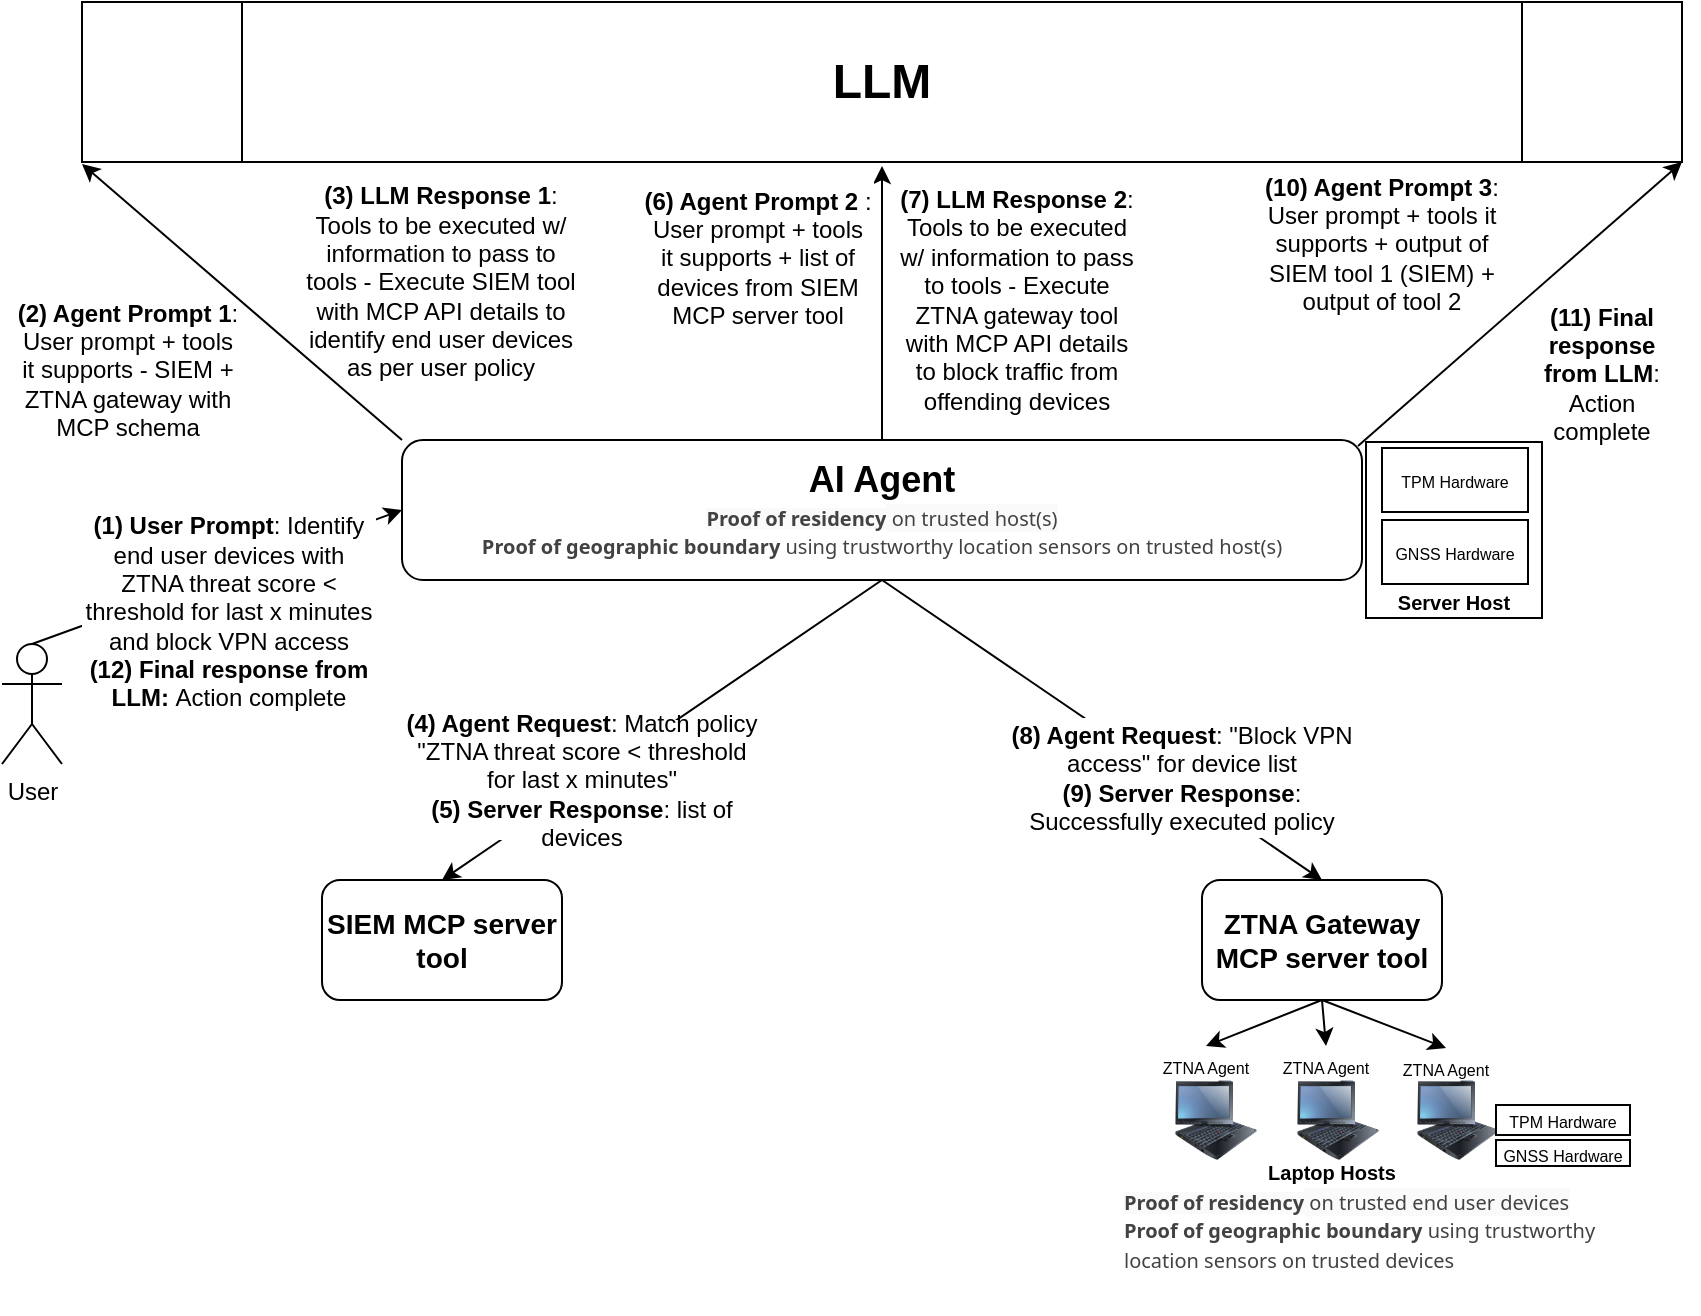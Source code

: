 <mxfile version="27.0.5">
  <diagram name="Page-1" id="xFBABuUxaobWXg4LbbgL">
    <mxGraphModel dx="1226" dy="484" grid="1" gridSize="10" guides="1" tooltips="1" connect="1" arrows="1" fold="1" page="1" pageScale="1" pageWidth="850" pageHeight="1100" math="0" shadow="0">
      <root>
        <mxCell id="0" />
        <mxCell id="1" parent="0" />
        <mxCell id="nGVYVPovc6NEXlwRWxdk-8" value="&lt;div&gt;&lt;font style=&quot;font-size: 10px;&quot;&gt;&lt;br&gt;&lt;/font&gt;&lt;/div&gt;&lt;div&gt;&lt;font style=&quot;font-size: 10px;&quot;&gt;&lt;br&gt;&lt;/font&gt;&lt;/div&gt;&lt;div&gt;&lt;font style=&quot;font-size: 10px;&quot;&gt;&lt;br&gt;&lt;/font&gt;&lt;/div&gt;&lt;div&gt;&lt;font style=&quot;font-size: 10px;&quot;&gt;&lt;br&gt;&lt;/font&gt;&lt;/div&gt;&lt;div&gt;&lt;font style=&quot;font-size: 10px;&quot;&gt;&lt;br&gt;&lt;/font&gt;&lt;/div&gt;&lt;b&gt;&lt;font style=&quot;font-size: 10px;&quot;&gt;Server Host&lt;/font&gt;&lt;/b&gt;" style="whiteSpace=wrap;html=1;aspect=fixed;" vertex="1" parent="1">
          <mxGeometry x="682" y="241" width="88" height="88" as="geometry" />
        </mxCell>
        <mxCell id="Ej8hDgJhuvleFJYb6pgI-1" value="&lt;b&gt;&lt;font style=&quot;font-size: 24px;&quot;&gt;LLM&lt;/font&gt;&lt;/b&gt;" style="shape=process;whiteSpace=wrap;html=1;backgroundOutline=1;" parent="1" vertex="1">
          <mxGeometry x="40" y="21" width="800" height="80" as="geometry" />
        </mxCell>
        <mxCell id="Ej8hDgJhuvleFJYb6pgI-3" value="" style="endArrow=classic;html=1;rounded=0;exitX=0;exitY=0;exitDx=0;exitDy=0;" parent="1" source="9C-nL1wVZKxt1_RIX7sx-7" edge="1">
          <mxGeometry width="50" height="50" relative="1" as="geometry">
            <mxPoint x="176" y="240" as="sourcePoint" />
            <mxPoint x="40" y="102" as="targetPoint" />
          </mxGeometry>
        </mxCell>
        <mxCell id="Ej8hDgJhuvleFJYb6pgI-6" value="&lt;p&gt;&lt;b&gt;&lt;font style=&quot;font-size: 12px;&quot;&gt;(3) LLM Response 1&lt;/font&gt;&lt;/b&gt;: Tools to be executed w/ information to pass to tools - Execute SIEM tool with MCP API details to identify end user devices as per user policy&lt;/p&gt;" style="text;html=1;align=center;verticalAlign=middle;whiteSpace=wrap;rounded=0;" parent="1" vertex="1">
          <mxGeometry x="149" y="101" width="141" height="120" as="geometry" />
        </mxCell>
        <mxCell id="Ej8hDgJhuvleFJYb6pgI-8" value="" style="endArrow=classic;html=1;rounded=0;entryX=0.5;entryY=0;entryDx=0;entryDy=0;exitX=0.5;exitY=1;exitDx=0;exitDy=0;" parent="1" source="9C-nL1wVZKxt1_RIX7sx-7" target="Ej8hDgJhuvleFJYb6pgI-9" edge="1">
          <mxGeometry width="50" height="50" relative="1" as="geometry">
            <mxPoint x="280" y="290" as="sourcePoint" />
            <mxPoint x="515.5" y="170" as="targetPoint" />
          </mxGeometry>
        </mxCell>
        <mxCell id="Ej8hDgJhuvleFJYb6pgI-9" value="&lt;b&gt;&lt;font style=&quot;font-size: 14px;&quot;&gt;SIEM MCP server tool&lt;/font&gt;&lt;/b&gt;" style="rounded=1;whiteSpace=wrap;html=1;" parent="1" vertex="1">
          <mxGeometry x="160" y="460" width="120" height="60" as="geometry" />
        </mxCell>
        <mxCell id="Ej8hDgJhuvleFJYb6pgI-10" value="&lt;b&gt;&lt;font style=&quot;font-size: 14px;&quot;&gt;ZTNA Gateway MCP server tool&lt;/font&gt;&lt;/b&gt;" style="rounded=1;whiteSpace=wrap;html=1;" parent="1" vertex="1">
          <mxGeometry x="600" y="460" width="120" height="60" as="geometry" />
        </mxCell>
        <mxCell id="Ej8hDgJhuvleFJYb6pgI-11" value="" style="endArrow=classic;html=1;rounded=0;entryX=0.5;entryY=0;entryDx=0;entryDy=0;exitX=0.5;exitY=1;exitDx=0;exitDy=0;" parent="1" source="9C-nL1wVZKxt1_RIX7sx-7" target="Ej8hDgJhuvleFJYb6pgI-10" edge="1">
          <mxGeometry width="50" height="50" relative="1" as="geometry">
            <mxPoint x="440.5" y="289" as="sourcePoint" />
            <mxPoint x="520.5" y="369" as="targetPoint" />
          </mxGeometry>
        </mxCell>
        <mxCell id="Ej8hDgJhuvleFJYb6pgI-12" value="&lt;b&gt;(4) Agent Request&lt;/b&gt;: Match policy &quot;ZTNA threat score &amp;lt; threshold for last x minutes&quot;&lt;div&gt;&lt;b&gt;(5) Server Response&lt;/b&gt;: list of devices&lt;/div&gt;" style="text;html=1;align=center;verticalAlign=middle;whiteSpace=wrap;rounded=0;fillColor=default;" parent="1" vertex="1">
          <mxGeometry x="200" y="380" width="180" height="60" as="geometry" />
        </mxCell>
        <mxCell id="Ej8hDgJhuvleFJYb6pgI-13" value="&lt;b&gt;(8) Agent Request&lt;/b&gt;: &quot;Block VPN access&quot; for device list&lt;div&gt;&lt;b&gt;(9) Server Response&lt;/b&gt;: Successfully executed policy&lt;/div&gt;" style="text;html=1;align=center;verticalAlign=middle;whiteSpace=wrap;rounded=0;fillColor=default;" parent="1" vertex="1">
          <mxGeometry x="500" y="379" width="180" height="60" as="geometry" />
        </mxCell>
        <mxCell id="9C-nL1wVZKxt1_RIX7sx-1" value="User" style="shape=umlActor;verticalLabelPosition=bottom;verticalAlign=top;html=1;outlineConnect=0;" parent="1" vertex="1">
          <mxGeometry y="342" width="30" height="60" as="geometry" />
        </mxCell>
        <mxCell id="9C-nL1wVZKxt1_RIX7sx-2" value="" style="endArrow=classic;html=1;rounded=0;entryX=0;entryY=0.5;entryDx=0;entryDy=0;exitX=0.5;exitY=0;exitDx=0;exitDy=0;exitPerimeter=0;" parent="1" source="9C-nL1wVZKxt1_RIX7sx-1" target="9C-nL1wVZKxt1_RIX7sx-7" edge="1">
          <mxGeometry width="50" height="50" relative="1" as="geometry">
            <mxPoint x="45" y="269.54" as="sourcePoint" />
            <mxPoint x="202.96" y="269.498" as="targetPoint" />
          </mxGeometry>
        </mxCell>
        <mxCell id="9C-nL1wVZKxt1_RIX7sx-3" value="&lt;p&gt;&lt;b&gt;&lt;font style=&quot;font-size: 12px;&quot;&gt;(2) Agent Prompt 1&lt;/font&gt;&lt;/b&gt;: User prompt + tools it supports - SIEM + ZTNA gateway with MCP schema&lt;/p&gt;" style="text;html=1;align=center;verticalAlign=middle;whiteSpace=wrap;rounded=0;" parent="1" vertex="1">
          <mxGeometry x="6" y="165" width="114" height="80" as="geometry" />
        </mxCell>
        <mxCell id="9C-nL1wVZKxt1_RIX7sx-7" value="&lt;b&gt;&lt;font style=&quot;font-size: 18px; background-color: light-dark(#ffffff, var(--ge-dark-color, #121212));&quot;&gt;AI Agent&lt;/font&gt;&lt;/b&gt;&lt;div&gt;&lt;span&gt;&lt;b style=&quot;font-size: 10px; color: rgb(66, 66, 66); font-family: Aptos, sans-serif; text-align: start; background-color: rgb(250, 250, 250);&quot;&gt;&lt;span style=&quot;font-family: &amp;quot;Segoe UI&amp;quot;, sans-serif;&quot;&gt;Proof of residency&lt;/span&gt;&lt;/b&gt;&lt;span style=&quot;font-size: 10px; color: rgb(66, 66, 66); text-align: start; font-family: &amp;quot;Segoe UI&amp;quot;, sans-serif; background-color: rgb(250, 250, 250);&quot;&gt;&amp;nbsp;on trusted host(s)&lt;/span&gt;&lt;/span&gt;&lt;/div&gt;&lt;div&gt;&lt;span&gt;&lt;b style=&quot;color: rgb(66, 66, 66); font-family: Aptos, sans-serif; text-align: start;&quot;&gt;&lt;span style=&quot;font-family: &amp;quot;Segoe UI&amp;quot;, sans-serif;&quot;&gt;&lt;font style=&quot;font-size: 10px;&quot;&gt;Proof of geographic boundary&lt;/font&gt;&lt;/span&gt;&lt;/b&gt;&lt;span style=&quot;color: rgb(66, 66, 66); text-align: start; font-family: &amp;quot;Segoe UI&amp;quot;, sans-serif;&quot;&gt;&lt;font style=&quot;font-size: 10px;&quot;&gt;&amp;nbsp;using trustworthy location sensors on trusted host(s)&lt;/font&gt;&lt;/span&gt;&lt;/span&gt;&lt;/div&gt;" style="rounded=1;whiteSpace=wrap;html=1;" parent="1" vertex="1">
          <mxGeometry x="200" y="240" width="480" height="70" as="geometry" />
        </mxCell>
        <mxCell id="9C-nL1wVZKxt1_RIX7sx-8" value="" style="endArrow=classic;html=1;rounded=0;exitX=0.5;exitY=0;exitDx=0;exitDy=0;" parent="1" source="9C-nL1wVZKxt1_RIX7sx-7" edge="1">
          <mxGeometry width="50" height="50" relative="1" as="geometry">
            <mxPoint x="471" y="240" as="sourcePoint" />
            <mxPoint x="440" y="103" as="targetPoint" />
          </mxGeometry>
        </mxCell>
        <mxCell id="9C-nL1wVZKxt1_RIX7sx-9" value="&lt;div&gt;&lt;b&gt;(6) Agent Prompt 2&lt;/b&gt; : User prompt + tools it supports + list of devices from SIEM MCP server tool&lt;/div&gt;" style="text;html=1;align=center;verticalAlign=middle;whiteSpace=wrap;rounded=0;fillColor=default;" parent="1" vertex="1">
          <mxGeometry x="320" y="108.5" width="116" height="80.5" as="geometry" />
        </mxCell>
        <mxCell id="9C-nL1wVZKxt1_RIX7sx-10" value="&lt;p&gt;&lt;b&gt;&lt;font style=&quot;font-size: 12px;&quot;&gt;(7) LLM Response 2&lt;/font&gt;&lt;/b&gt;: Tools to be executed w/ information to pass to tools - Execute ZTNA gateway tool with MCP API details to block traffic from offending devices&lt;/p&gt;" style="text;html=1;align=center;verticalAlign=middle;whiteSpace=wrap;rounded=0;" parent="1" vertex="1">
          <mxGeometry x="445" y="109" width="125" height="121" as="geometry" />
        </mxCell>
        <mxCell id="9C-nL1wVZKxt1_RIX7sx-11" value="" style="endArrow=classic;html=1;rounded=0;entryX=1;entryY=1;entryDx=0;entryDy=0;exitX=0.313;exitY=0.008;exitDx=0;exitDy=0;exitPerimeter=0;" parent="1" target="Ej8hDgJhuvleFJYb6pgI-1" edge="1">
          <mxGeometry width="50" height="50" relative="1" as="geometry">
            <mxPoint x="678" y="243" as="sourcePoint" />
            <mxPoint x="778" y="117" as="targetPoint" />
          </mxGeometry>
        </mxCell>
        <mxCell id="9C-nL1wVZKxt1_RIX7sx-12" value="&lt;div&gt;&lt;b&gt;(10) Agent Prompt 3&lt;/b&gt;: User prompt + tools it supports + output of SIEM tool 1 (SIEM) + output of tool 2&lt;/div&gt;" style="text;html=1;align=center;verticalAlign=middle;whiteSpace=wrap;rounded=0;fillColor=none;" parent="1" vertex="1">
          <mxGeometry x="620" y="102" width="140" height="80" as="geometry" />
        </mxCell>
        <mxCell id="9C-nL1wVZKxt1_RIX7sx-16" value="&lt;b&gt;(11) Final response from LLM&lt;/b&gt;: Action complete" style="text;html=1;align=center;verticalAlign=middle;whiteSpace=wrap;rounded=0;fillColor=default;" parent="1" vertex="1">
          <mxGeometry x="760" y="184.5" width="80" height="45.5" as="geometry" />
        </mxCell>
        <mxCell id="Ej8hDgJhuvleFJYb6pgI-4" value="&lt;p&gt;&lt;b&gt;&lt;font style=&quot;font-size: 12px;&quot;&gt;(1) User Prompt&lt;/font&gt;&lt;/b&gt;: Identify end user devices with ZTNA threat score &amp;lt; threshold for last x minutes and block VPN access&lt;br&gt;&lt;b&gt;(12) Final response from LLM: &lt;/b&gt;Action complete&lt;/p&gt;" style="text;html=1;align=center;verticalAlign=middle;whiteSpace=wrap;rounded=0;fillColor=default;" parent="1" vertex="1">
          <mxGeometry x="40" y="271" width="147" height="110" as="geometry" />
        </mxCell>
        <mxCell id="1PgXYpEJVwVY7RyIqTZX-2" value="" style="image;html=1;image=img/lib/clip_art/computers/IBM_Tablet_128x128.png" parent="1" vertex="1">
          <mxGeometry x="582" y="560" width="50" height="40" as="geometry" />
        </mxCell>
        <mxCell id="1PgXYpEJVwVY7RyIqTZX-3" value="" style="image;html=1;image=img/lib/clip_art/computers/IBM_Tablet_128x128.png" parent="1" vertex="1">
          <mxGeometry x="643" y="560" width="50" height="40" as="geometry" />
        </mxCell>
        <mxCell id="1PgXYpEJVwVY7RyIqTZX-4" value="" style="image;html=1;image=img/lib/clip_art/computers/IBM_Tablet_128x128.png" parent="1" vertex="1">
          <mxGeometry x="703" y="560" width="50" height="40" as="geometry" />
        </mxCell>
        <mxCell id="1PgXYpEJVwVY7RyIqTZX-5" value="&lt;font style=&quot;font-size: 8px;&quot;&gt;ZTNA Agent&lt;/font&gt;" style="text;html=1;align=center;verticalAlign=middle;whiteSpace=wrap;rounded=0;" parent="1" vertex="1">
          <mxGeometry x="577" y="543" width="50" height="20" as="geometry" />
        </mxCell>
        <mxCell id="1PgXYpEJVwVY7RyIqTZX-6" value="&lt;font style=&quot;font-size: 8px;&quot;&gt;ZTNA Agent&lt;/font&gt;" style="text;html=1;align=center;verticalAlign=middle;whiteSpace=wrap;rounded=0;" parent="1" vertex="1">
          <mxGeometry x="637" y="543" width="50" height="20" as="geometry" />
        </mxCell>
        <mxCell id="1PgXYpEJVwVY7RyIqTZX-7" value="&lt;font style=&quot;font-size: 8px;&quot;&gt;ZTNA Agent&lt;/font&gt;" style="text;html=1;align=center;verticalAlign=middle;whiteSpace=wrap;rounded=0;" parent="1" vertex="1">
          <mxGeometry x="697" y="544" width="50" height="20" as="geometry" />
        </mxCell>
        <mxCell id="1PgXYpEJVwVY7RyIqTZX-8" value="" style="endArrow=classic;html=1;rounded=0;entryX=0.5;entryY=0;entryDx=0;entryDy=0;exitX=0.5;exitY=1;exitDx=0;exitDy=0;" parent="1" source="Ej8hDgJhuvleFJYb6pgI-10" target="1PgXYpEJVwVY7RyIqTZX-5" edge="1">
          <mxGeometry width="50" height="50" relative="1" as="geometry">
            <mxPoint x="516" y="510" as="sourcePoint" />
            <mxPoint x="460" y="570" as="targetPoint" />
          </mxGeometry>
        </mxCell>
        <mxCell id="1PgXYpEJVwVY7RyIqTZX-9" value="" style="endArrow=classic;html=1;rounded=0;entryX=0.5;entryY=0;entryDx=0;entryDy=0;" parent="1" target="1PgXYpEJVwVY7RyIqTZX-6" edge="1">
          <mxGeometry width="50" height="50" relative="1" as="geometry">
            <mxPoint x="660" y="520" as="sourcePoint" />
            <mxPoint x="612" y="553" as="targetPoint" />
          </mxGeometry>
        </mxCell>
        <mxCell id="1PgXYpEJVwVY7RyIqTZX-10" value="" style="endArrow=classic;html=1;rounded=0;entryX=0.5;entryY=0;entryDx=0;entryDy=0;" parent="1" target="1PgXYpEJVwVY7RyIqTZX-7" edge="1">
          <mxGeometry width="50" height="50" relative="1" as="geometry">
            <mxPoint x="660" y="520" as="sourcePoint" />
            <mxPoint x="672" y="553" as="targetPoint" />
          </mxGeometry>
        </mxCell>
        <mxCell id="1PgXYpEJVwVY7RyIqTZX-11" value="&lt;div style=&quot;forced-color-adjust: none; color: rgb(0, 0, 0); font-family: Helvetica; font-size: 12px; font-style: normal; font-variant-ligatures: normal; font-variant-caps: normal; font-weight: 400; letter-spacing: normal; orphans: 2; text-indent: 0px; text-transform: none; widows: 2; word-spacing: 0px; -webkit-text-stroke-width: 0px; white-space: normal; text-decoration-thickness: initial; text-decoration-style: initial; text-decoration-color: initial;&quot;&gt;&lt;b style=&quot;font-size: 10px; color: rgb(66, 66, 66); font-family: Aptos, sans-serif; background-color: rgb(250, 250, 250);&quot;&gt;&lt;span style=&quot;font-family: &amp;quot;Segoe UI&amp;quot;, sans-serif;&quot;&gt;Proof of residency&lt;/span&gt;&lt;/b&gt;&lt;span style=&quot;font-size: 10px; color: rgb(66, 66, 66); text-align: start; font-family: &amp;quot;Segoe UI&amp;quot;, sans-serif; background-color: rgb(250, 250, 250);&quot;&gt;&amp;nbsp;on trusted end user devices&lt;/span&gt;&lt;/div&gt;&lt;div style=&quot;forced-color-adjust: none; color: rgb(0, 0, 0); font-family: Helvetica; font-size: 12px; font-style: normal; font-variant-ligatures: normal; font-variant-caps: normal; font-weight: 400; letter-spacing: normal; orphans: 2; text-indent: 0px; text-transform: none; widows: 2; word-spacing: 0px; -webkit-text-stroke-width: 0px; white-space: normal; text-decoration-thickness: initial; text-decoration-style: initial; text-decoration-color: initial;&quot;&gt;&lt;b style=&quot;background-color: transparent; color: rgb(66, 66, 66); font-family: Aptos, sans-serif;&quot;&gt;&lt;span style=&quot;font-family: &amp;quot;Segoe UI&amp;quot;, sans-serif;&quot;&gt;&lt;font style=&quot;font-size: 10px;&quot;&gt;Proof of geographic boundary&lt;/font&gt;&lt;/span&gt;&lt;/b&gt;&lt;span style=&quot;background-color: transparent; color: rgb(66, 66, 66); text-align: start; font-family: &amp;quot;Segoe UI&amp;quot;, sans-serif;&quot;&gt;&lt;font style=&quot;font-size: 10px;&quot;&gt;&amp;nbsp;using trustworthy location sensors on trusted devices&lt;/font&gt;&lt;/span&gt;&lt;/div&gt;" style="text;whiteSpace=wrap;html=1;" parent="1" vertex="1">
          <mxGeometry x="559" y="607" width="240" height="70" as="geometry" />
        </mxCell>
        <mxCell id="krnoLOXVVp5_w_l_0iW4-2" value="&lt;font style=&quot;font-size: 8px;&quot;&gt;GNSS Hardware&lt;/font&gt;" style="shape=umlLifeline;perimeter=lifelinePerimeter;whiteSpace=wrap;html=1;container=0;dropTarget=0;collapsible=0;recursiveResize=0;outlineConnect=0;portConstraint=eastwest;newEdgeStyle={&quot;edgeStyle&quot;:&quot;elbowEdgeStyle&quot;,&quot;elbow&quot;:&quot;vertical&quot;,&quot;curved&quot;:0,&quot;rounded&quot;:0};" parent="1" vertex="1">
          <mxGeometry x="690" y="280" width="73" height="32" as="geometry" />
        </mxCell>
        <mxCell id="krnoLOXVVp5_w_l_0iW4-3" value="&lt;font style=&quot;font-size: 8px;&quot;&gt;TPM Hardware&lt;/font&gt;" style="shape=umlLifeline;perimeter=lifelinePerimeter;whiteSpace=wrap;html=1;container=0;dropTarget=0;collapsible=0;recursiveResize=0;outlineConnect=0;portConstraint=eastwest;newEdgeStyle={&quot;edgeStyle&quot;:&quot;elbowEdgeStyle&quot;,&quot;elbow&quot;:&quot;vertical&quot;,&quot;curved&quot;:0,&quot;rounded&quot;:0};" parent="1" vertex="1">
          <mxGeometry x="690" y="244" width="73" height="32" as="geometry" />
        </mxCell>
        <mxCell id="nGVYVPovc6NEXlwRWxdk-9" value="&lt;font style=&quot;font-size: 8px;&quot;&gt;GNSS Hardware&lt;/font&gt;" style="shape=umlLifeline;perimeter=lifelinePerimeter;whiteSpace=wrap;html=1;container=0;dropTarget=0;collapsible=0;recursiveResize=0;outlineConnect=0;portConstraint=eastwest;newEdgeStyle={&quot;edgeStyle&quot;:&quot;elbowEdgeStyle&quot;,&quot;elbow&quot;:&quot;vertical&quot;,&quot;curved&quot;:0,&quot;rounded&quot;:0};" vertex="1" parent="1">
          <mxGeometry x="747" y="590" width="67" height="13" as="geometry" />
        </mxCell>
        <mxCell id="nGVYVPovc6NEXlwRWxdk-10" value="&lt;font style=&quot;font-size: 8px;&quot;&gt;TPM Hardware&lt;/font&gt;" style="shape=umlLifeline;perimeter=lifelinePerimeter;whiteSpace=wrap;html=1;container=0;dropTarget=0;collapsible=0;recursiveResize=0;outlineConnect=0;portConstraint=eastwest;newEdgeStyle={&quot;edgeStyle&quot;:&quot;elbowEdgeStyle&quot;,&quot;elbow&quot;:&quot;vertical&quot;,&quot;curved&quot;:0,&quot;rounded&quot;:0};" vertex="1" parent="1">
          <mxGeometry x="747" y="572.5" width="67" height="15" as="geometry" />
        </mxCell>
        <mxCell id="nGVYVPovc6NEXlwRWxdk-15" value="&lt;font style=&quot;font-size: 10px;&quot;&gt;&lt;b&gt;Laptop Hosts&lt;/b&gt;&lt;/font&gt;" style="text;html=1;align=center;verticalAlign=middle;whiteSpace=wrap;rounded=0;" vertex="1" parent="1">
          <mxGeometry x="630" y="591" width="70" height="30" as="geometry" />
        </mxCell>
      </root>
    </mxGraphModel>
  </diagram>
</mxfile>

